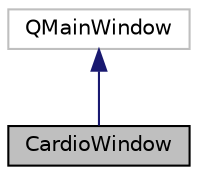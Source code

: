 digraph "CardioWindow"
{
 // LATEX_PDF_SIZE
  edge [fontname="Helvetica",fontsize="10",labelfontname="Helvetica",labelfontsize="10"];
  node [fontname="Helvetica",fontsize="10",shape=record];
  Node1 [label="CardioWindow",height=0.2,width=0.4,color="black", fillcolor="grey75", style="filled", fontcolor="black",tooltip="The CardioWindow class: Ventana de sesión de entrenamiento del tipo Cardio (INTERFAZ GRÁFICA)"];
  Node2 -> Node1 [dir="back",color="midnightblue",fontsize="10",style="solid"];
  Node2 [label="QMainWindow",height=0.2,width=0.4,color="grey75", fillcolor="white", style="filled",tooltip=" "];
}
